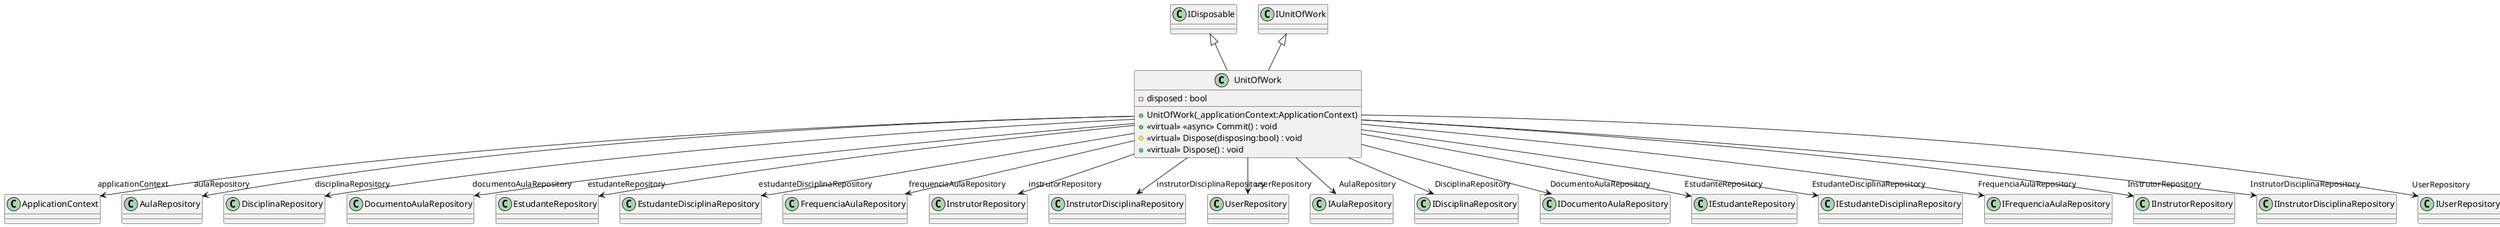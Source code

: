 @startuml
class UnitOfWork {
    - disposed : bool
    + UnitOfWork(_applicationContext:ApplicationContext)
    + <<virtual>> <<async>> Commit() : void
    # <<virtual>> Dispose(disposing:bool) : void
    + <<virtual>> Dispose() : void
}
IDisposable <|-- UnitOfWork
IUnitOfWork <|-- UnitOfWork
UnitOfWork --> "applicationContext" ApplicationContext
UnitOfWork --> "aulaRepository" AulaRepository
UnitOfWork --> "disciplinaRepository" DisciplinaRepository
UnitOfWork --> "documentoAulaRepository" DocumentoAulaRepository
UnitOfWork --> "estudanteRepository" EstudanteRepository
UnitOfWork --> "estudanteDisciplinaRepository" EstudanteDisciplinaRepository
UnitOfWork --> "frequenciaAulaRepository" FrequenciaAulaRepository
UnitOfWork --> "instrutorRepository" InstrutorRepository
UnitOfWork --> "instrutorDisciplinaRepository" InstrutorDisciplinaRepository
UnitOfWork --> "userRepository" UserRepository
UnitOfWork --> "AulaRepository" IAulaRepository
UnitOfWork --> "DisciplinaRepository" IDisciplinaRepository
UnitOfWork --> "DocumentoAulaRepository" IDocumentoAulaRepository
UnitOfWork --> "EstudanteRepository" IEstudanteRepository
UnitOfWork --> "EstudanteDisciplinaRepository" IEstudanteDisciplinaRepository
UnitOfWork --> "FrequenciaAulaRepository" IFrequenciaAulaRepository
UnitOfWork --> "InstrutorRepository" IInstrutorRepository
UnitOfWork --> "InstrutorDisciplinaRepository" IInstrutorDisciplinaRepository
UnitOfWork --> "UserRepository" IUserRepository
@enduml
